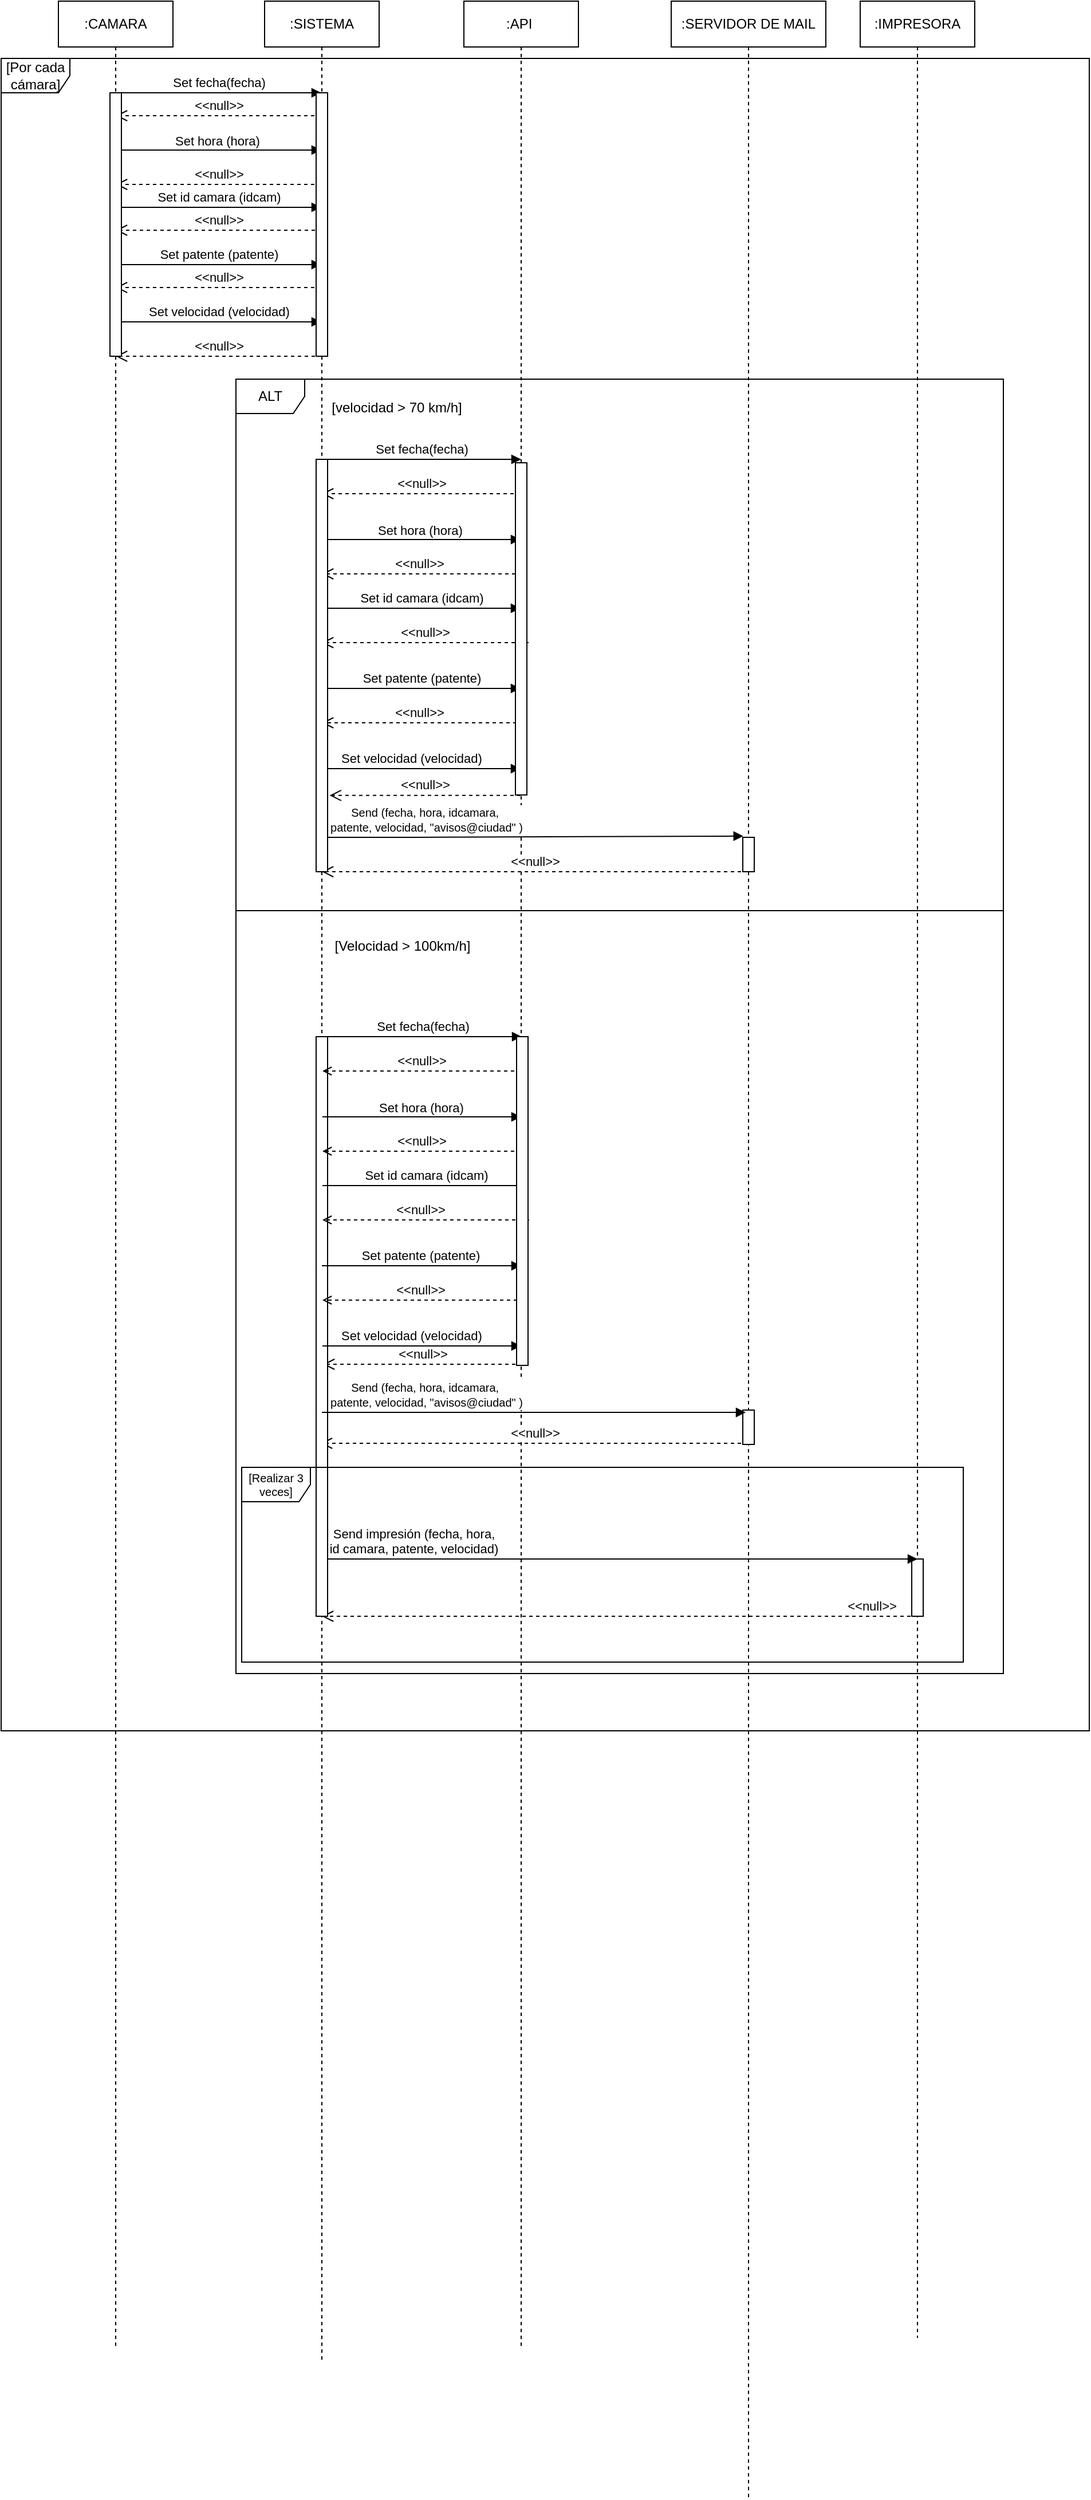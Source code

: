 <mxfile version="20.5.1" type="google"><diagram id="1CEBPfiqJCGZMDvZR946" name="DIAGRAMA DE SECUENCIA TRABAJO FINAL"><mxGraphModel dx="1695" dy="450" grid="1" gridSize="10" guides="1" tooltips="1" connect="1" arrows="1" fold="1" page="1" pageScale="1" pageWidth="827" pageHeight="1169" math="0" shadow="0"><root><mxCell id="0"/><mxCell id="1" parent="0"/><mxCell id="T07_WvlkflrRYIirdyk2-1" value=":IMPRESORA" style="shape=umlLifeline;perimeter=lifelinePerimeter;whiteSpace=wrap;html=1;container=1;collapsible=0;recursiveResize=0;outlineConnect=0;" parent="1" vertex="1"><mxGeometry x="710" y="320" width="100" height="2040" as="geometry"/></mxCell><mxCell id="T07_WvlkflrRYIirdyk2-124" value="&amp;lt;&amp;lt;null&amp;gt;&amp;gt;" style="html=1;verticalAlign=bottom;endArrow=open;dashed=1;endSize=8;rounded=0;strokeWidth=1;" parent="T07_WvlkflrRYIirdyk2-1" target="T07_WvlkflrRYIirdyk2-4" edge="1"><mxGeometry x="-0.846" relative="1" as="geometry"><mxPoint x="50" y="1410" as="sourcePoint"/><mxPoint x="-30" y="1410" as="targetPoint"/><mxPoint as="offset"/></mxGeometry></mxCell><mxCell id="T07_WvlkflrRYIirdyk2-142" value="" style="html=1;points=[];perimeter=orthogonalPerimeter;fontSize=10;" parent="T07_WvlkflrRYIirdyk2-1" vertex="1"><mxGeometry x="45" y="1360" width="10" height="50" as="geometry"/></mxCell><mxCell id="T07_WvlkflrRYIirdyk2-2" value=":SERVIDOR DE MAIL" style="shape=umlLifeline;perimeter=lifelinePerimeter;whiteSpace=wrap;html=1;container=1;collapsible=0;recursiveResize=0;outlineConnect=0;" parent="1" vertex="1"><mxGeometry x="545" y="320" width="135" height="2180" as="geometry"/></mxCell><mxCell id="T07_WvlkflrRYIirdyk2-47" value="ALT" style="shape=umlFrame;whiteSpace=wrap;html=1;" parent="T07_WvlkflrRYIirdyk2-2" vertex="1"><mxGeometry x="-380" y="330" width="670" height="1130" as="geometry"/></mxCell><mxCell id="T07_WvlkflrRYIirdyk2-48" value="[velocidad &amp;gt; 70 km/h]" style="text;html=1;align=center;verticalAlign=middle;resizable=0;points=[];autosize=1;strokeColor=none;fillColor=none;" parent="T07_WvlkflrRYIirdyk2-2" vertex="1"><mxGeometry x="-310" y="340" width="140" height="30" as="geometry"/></mxCell><mxCell id="T07_WvlkflrRYIirdyk2-88" value="[Velocidad &amp;gt; 100km/h]" style="text;html=1;align=center;verticalAlign=middle;resizable=0;points=[];autosize=1;strokeColor=none;fillColor=none;" parent="T07_WvlkflrRYIirdyk2-2" vertex="1"><mxGeometry x="-305" y="810" width="140" height="30" as="geometry"/></mxCell><mxCell id="T07_WvlkflrRYIirdyk2-143" value="" style="line;strokeWidth=1;fillColor=none;align=left;verticalAlign=middle;spacingTop=-1;spacingLeft=3;spacingRight=3;rotatable=0;labelPosition=right;points=[];portConstraint=eastwest;strokeColor=inherit;fontSize=10;" parent="T07_WvlkflrRYIirdyk2-2" vertex="1"><mxGeometry x="-380" y="790" width="670" height="8" as="geometry"/></mxCell><mxCell id="T07_WvlkflrRYIirdyk2-3" value=":API&amp;nbsp;" style="shape=umlLifeline;perimeter=lifelinePerimeter;whiteSpace=wrap;html=1;container=1;collapsible=0;recursiveResize=0;outlineConnect=0;" parent="1" vertex="1"><mxGeometry x="364" y="320" width="100" height="2050" as="geometry"/></mxCell><mxCell id="T07_WvlkflrRYIirdyk2-20" value="Set id camara (idcam)" style="html=1;verticalAlign=bottom;endArrow=block;rounded=0;" parent="T07_WvlkflrRYIirdyk2-3" target="T07_WvlkflrRYIirdyk2-3" edge="1"><mxGeometry width="80" relative="1" as="geometry"><mxPoint x="-124" y="530" as="sourcePoint"/><mxPoint x="55.5" y="530" as="targetPoint"/><mxPoint as="offset"/></mxGeometry></mxCell><mxCell id="T07_WvlkflrRYIirdyk2-21" value="Set patente (patente)" style="html=1;verticalAlign=bottom;endArrow=block;rounded=0;" parent="T07_WvlkflrRYIirdyk2-3" source="T07_WvlkflrRYIirdyk2-4" edge="1"><mxGeometry width="80" relative="1" as="geometry"><mxPoint x="-130" y="600" as="sourcePoint"/><mxPoint x="49.5" y="600" as="targetPoint"/><mxPoint as="offset"/></mxGeometry></mxCell><mxCell id="T07_WvlkflrRYIirdyk2-139" value="&amp;lt;&amp;lt;null&amp;gt;&amp;gt;" style="html=1;verticalAlign=bottom;endArrow=open;dashed=1;endSize=8;rounded=0;" parent="T07_WvlkflrRYIirdyk2-3" edge="1"><mxGeometry relative="1" as="geometry"><mxPoint x="51" y="1190" as="sourcePoint"/><mxPoint x="-123" y="1190" as="targetPoint"/></mxGeometry></mxCell><mxCell id="T07_WvlkflrRYIirdyk2-4" value=":SISTEMA" style="shape=umlLifeline;perimeter=lifelinePerimeter;whiteSpace=wrap;html=1;container=1;collapsible=0;recursiveResize=0;outlineConnect=0;" parent="1" vertex="1"><mxGeometry x="190" y="320" width="100" height="2060" as="geometry"/></mxCell><mxCell id="T07_WvlkflrRYIirdyk2-109" value="&amp;lt;&amp;lt;null&amp;gt;&amp;gt;" style="html=1;verticalAlign=bottom;endArrow=open;dashed=1;endSize=8;rounded=0;" parent="T07_WvlkflrRYIirdyk2-4" target="T07_WvlkflrRYIirdyk2-5" edge="1"><mxGeometry relative="1" as="geometry"><mxPoint x="50" y="310" as="sourcePoint"/><mxPoint x="-30" y="310" as="targetPoint"/></mxGeometry></mxCell><mxCell id="T07_WvlkflrRYIirdyk2-5" value=":CAMARA" style="shape=umlLifeline;perimeter=lifelinePerimeter;whiteSpace=wrap;html=1;container=1;collapsible=0;recursiveResize=0;outlineConnect=0;" parent="1" vertex="1"><mxGeometry x="10" y="320" width="100" height="2050" as="geometry"/></mxCell><mxCell id="T07_WvlkflrRYIirdyk2-6" value="Set fecha(fecha)" style="html=1;verticalAlign=bottom;endArrow=block;rounded=0;" parent="T07_WvlkflrRYIirdyk2-5" target="T07_WvlkflrRYIirdyk2-4" edge="1"><mxGeometry width="80" relative="1" as="geometry"><mxPoint x="50" y="80" as="sourcePoint"/><mxPoint x="130" y="80" as="targetPoint"/></mxGeometry></mxCell><mxCell id="T07_WvlkflrRYIirdyk2-9" value="&amp;lt;&amp;lt;null&amp;gt;&amp;gt;" style="html=1;verticalAlign=bottom;endArrow=open;dashed=1;endSize=8;rounded=0;" parent="1" source="T07_WvlkflrRYIirdyk2-4" target="T07_WvlkflrRYIirdyk2-5" edge="1"><mxGeometry relative="1" as="geometry"><mxPoint x="240" y="500" as="sourcePoint"/><mxPoint x="110" y="510" as="targetPoint"/><mxPoint as="offset"/><Array as="points"><mxPoint x="150" y="480"/></Array></mxGeometry></mxCell><mxCell id="T07_WvlkflrRYIirdyk2-10" value="Set id camara (idcam)" style="html=1;verticalAlign=bottom;endArrow=block;rounded=0;" parent="1" source="T07_WvlkflrRYIirdyk2-5" target="T07_WvlkflrRYIirdyk2-4" edge="1"><mxGeometry width="80" relative="1" as="geometry"><mxPoint x="70" y="530" as="sourcePoint"/><mxPoint x="140" y="530" as="targetPoint"/><mxPoint as="offset"/><Array as="points"><mxPoint x="220" y="500"/></Array></mxGeometry></mxCell><mxCell id="T07_WvlkflrRYIirdyk2-13" value="&amp;lt;&amp;lt;null&amp;gt;&amp;gt;" style="html=1;verticalAlign=bottom;endArrow=open;dashed=1;endSize=8;rounded=0;" parent="1" source="T07_WvlkflrRYIirdyk2-4" target="T07_WvlkflrRYIirdyk2-5" edge="1"><mxGeometry relative="1" as="geometry"><mxPoint x="240" y="630" as="sourcePoint"/><mxPoint x="160" y="630" as="targetPoint"/><Array as="points"><mxPoint x="140" y="570"/></Array></mxGeometry></mxCell><mxCell id="T07_WvlkflrRYIirdyk2-18" value="Set fecha(fecha)" style="html=1;verticalAlign=bottom;endArrow=block;rounded=0;" parent="1" edge="1"><mxGeometry width="80" relative="1" as="geometry"><mxPoint x="240" y="720" as="sourcePoint"/><mxPoint x="414" y="720" as="targetPoint"/></mxGeometry></mxCell><mxCell id="T07_WvlkflrRYIirdyk2-19" value="Set hora (hora)&amp;nbsp;" style="html=1;verticalAlign=bottom;endArrow=block;rounded=0;" parent="1" target="T07_WvlkflrRYIirdyk2-3" edge="1"><mxGeometry x="0.003" width="80" relative="1" as="geometry"><mxPoint x="240" y="790" as="sourcePoint"/><mxPoint x="410" y="790" as="targetPoint"/><mxPoint y="1" as="offset"/></mxGeometry></mxCell><mxCell id="T07_WvlkflrRYIirdyk2-23" value="Set velocidad (velocidad)" style="html=1;verticalAlign=bottom;endArrow=block;rounded=0;" parent="1" target="T07_WvlkflrRYIirdyk2-3" edge="1"><mxGeometry x="-0.109" width="80" relative="1" as="geometry"><mxPoint x="240" y="990" as="sourcePoint"/><mxPoint x="410" y="990" as="targetPoint"/><mxPoint as="offset"/></mxGeometry></mxCell><mxCell id="T07_WvlkflrRYIirdyk2-24" value="&amp;lt;&amp;lt;null&amp;gt;&amp;gt;" style="html=1;verticalAlign=bottom;endArrow=open;dashed=1;endSize=8;rounded=0;" parent="1" edge="1"><mxGeometry relative="1" as="geometry"><mxPoint x="413.5" y="750" as="sourcePoint"/><mxPoint x="240" y="750" as="targetPoint"/><Array as="points"><mxPoint x="353.5" y="750"/></Array></mxGeometry></mxCell><mxCell id="T07_WvlkflrRYIirdyk2-25" value="&amp;lt;&amp;lt;null&amp;gt;&amp;gt;" style="html=1;verticalAlign=bottom;endArrow=open;dashed=1;endSize=8;rounded=0;" parent="1" source="T07_WvlkflrRYIirdyk2-130" edge="1"><mxGeometry relative="1" as="geometry"><mxPoint x="400" y="820" as="sourcePoint"/><mxPoint x="240" y="820" as="targetPoint"/><Array as="points"><mxPoint x="353.5" y="820"/></Array></mxGeometry></mxCell><mxCell id="T07_WvlkflrRYIirdyk2-27" value="&amp;lt;&amp;lt;null&amp;gt;&amp;gt;" style="html=1;verticalAlign=bottom;endArrow=open;dashed=1;endSize=8;rounded=0;" parent="1" edge="1"><mxGeometry relative="1" as="geometry"><mxPoint x="420.5" y="880" as="sourcePoint"/><mxPoint x="240" y="880" as="targetPoint"/><Array as="points"><mxPoint x="360.5" y="880"/></Array></mxGeometry></mxCell><mxCell id="T07_WvlkflrRYIirdyk2-28" value="&amp;lt;&amp;lt;null&amp;gt;&amp;gt;" style="html=1;verticalAlign=bottom;endArrow=open;dashed=1;endSize=8;rounded=0;" parent="1" edge="1"><mxGeometry relative="1" as="geometry"><mxPoint x="410" y="950" as="sourcePoint"/><mxPoint x="240" y="950" as="targetPoint"/><Array as="points"><mxPoint x="360.5" y="950"/></Array></mxGeometry></mxCell><mxCell id="T07_WvlkflrRYIirdyk2-7" value="&amp;lt;&amp;lt;null&amp;gt;&amp;gt;" style="html=1;verticalAlign=bottom;endArrow=open;dashed=1;endSize=8;rounded=0;" parent="1" source="T07_WvlkflrRYIirdyk2-4" target="T07_WvlkflrRYIirdyk2-5" edge="1"><mxGeometry x="-0.003" relative="1" as="geometry"><mxPoint x="240" y="430" as="sourcePoint"/><mxPoint x="160" y="430" as="targetPoint"/><mxPoint as="offset"/><Array as="points"><mxPoint x="160" y="420"/></Array></mxGeometry></mxCell><mxCell id="T07_WvlkflrRYIirdyk2-8" value="Set hora (hora)&amp;nbsp;" style="html=1;verticalAlign=bottom;endArrow=block;rounded=0;" parent="1" source="T07_WvlkflrRYIirdyk2-5" target="T07_WvlkflrRYIirdyk2-4" edge="1"><mxGeometry x="0.003" width="80" relative="1" as="geometry"><mxPoint x="60" y="469.5" as="sourcePoint"/><mxPoint x="140" y="469.5" as="targetPoint"/><mxPoint y="1" as="offset"/><Array as="points"><mxPoint x="170" y="450"/></Array></mxGeometry></mxCell><mxCell id="T07_WvlkflrRYIirdyk2-12" value="Set patente (patente)" style="html=1;verticalAlign=bottom;endArrow=block;rounded=0;" parent="1" source="T07_WvlkflrRYIirdyk2-5" target="T07_WvlkflrRYIirdyk2-4" edge="1"><mxGeometry width="80" relative="1" as="geometry"><mxPoint x="60" y="590" as="sourcePoint"/><mxPoint x="140" y="590" as="targetPoint"/><mxPoint as="offset"/><Array as="points"><mxPoint x="150" y="550"/></Array></mxGeometry></mxCell><mxCell id="T07_WvlkflrRYIirdyk2-14" value="Set velocidad (velocidad)" style="html=1;verticalAlign=bottom;endArrow=block;rounded=0;" parent="1" source="T07_WvlkflrRYIirdyk2-5" target="T07_WvlkflrRYIirdyk2-4" edge="1"><mxGeometry width="80" relative="1" as="geometry"><mxPoint x="60" y="660" as="sourcePoint"/><mxPoint x="140" y="660" as="targetPoint"/><Array as="points"><mxPoint x="150" y="600"/></Array></mxGeometry></mxCell><mxCell id="T07_WvlkflrRYIirdyk2-46" value="&amp;lt;&amp;lt;null&amp;gt;&amp;gt;" style="html=1;verticalAlign=bottom;endArrow=open;dashed=1;endSize=8;rounded=0;" parent="1" edge="1"><mxGeometry relative="1" as="geometry"><mxPoint x="240" y="520" as="sourcePoint"/><mxPoint x="60" y="520" as="targetPoint"/><Array as="points"><mxPoint x="140.5" y="520"/></Array></mxGeometry></mxCell><mxCell id="T07_WvlkflrRYIirdyk2-107" value="&lt;font style=&quot;font-size: 10px;&quot;&gt;Send (fecha, hora, idcamara,&amp;nbsp;&lt;br&gt;patente, velocidad, &quot;avisos@ciudad&quot; )&lt;/font&gt;" style="html=1;verticalAlign=bottom;endArrow=block;rounded=0;entryX=0.039;entryY=-0.037;entryDx=0;entryDy=0;entryPerimeter=0;" parent="1" target="T07_WvlkflrRYIirdyk2-140" edge="1"><mxGeometry x="-0.5" width="80" relative="1" as="geometry"><mxPoint x="240" y="1050" as="sourcePoint"/><mxPoint x="603" y="1050" as="targetPoint"/><Array as="points"><mxPoint x="320" y="1050"/></Array><mxPoint x="-1" as="offset"/></mxGeometry></mxCell><mxCell id="T07_WvlkflrRYIirdyk2-108" value="&amp;lt;&amp;lt;null&amp;gt;&amp;gt;" style="html=1;verticalAlign=bottom;endArrow=open;dashed=1;endSize=8;rounded=0;" parent="1" source="T07_WvlkflrRYIirdyk2-2" target="T07_WvlkflrRYIirdyk2-4" edge="1"><mxGeometry relative="1" as="geometry"><mxPoint x="610" y="1080" as="sourcePoint"/><mxPoint x="530" y="1080" as="targetPoint"/><Array as="points"><mxPoint x="510" y="1080"/></Array></mxGeometry></mxCell><mxCell id="T07_WvlkflrRYIirdyk2-100" value="&amp;lt;&amp;lt;null&amp;gt;&amp;gt;" style="html=1;verticalAlign=bottom;endArrow=open;dashed=1;endSize=8;rounded=0;" parent="1" source="T07_WvlkflrRYIirdyk2-2" edge="1"><mxGeometry relative="1" as="geometry"><mxPoint x="605" y="1820" as="sourcePoint"/><mxPoint x="239" y="1579" as="targetPoint"/></mxGeometry></mxCell><mxCell id="T07_WvlkflrRYIirdyk2-123" value="&lt;font style=&quot;font-size: 11px;&quot;&gt;Send impresión (fecha, hora, &lt;br&gt;id camara, patente, velocidad)&lt;/font&gt;" style="html=1;verticalAlign=bottom;endArrow=block;rounded=0;strokeWidth=1;endSize=6;" parent="1" source="T07_WvlkflrRYIirdyk2-4" edge="1"><mxGeometry x="-0.69" width="80" relative="1" as="geometry"><mxPoint x="410" y="1680" as="sourcePoint"/><mxPoint x="760" y="1680" as="targetPoint"/><mxPoint x="-1" as="offset"/></mxGeometry></mxCell><mxCell id="T07_WvlkflrRYIirdyk2-125" value="[Por cada cámara]" style="shape=umlFrame;whiteSpace=wrap;html=1;container=0;" parent="1" vertex="1"><mxGeometry x="-40" y="370" width="950" height="1460" as="geometry"/></mxCell><mxCell id="T07_WvlkflrRYIirdyk2-126" value="" style="html=1;points=[];perimeter=orthogonalPerimeter;" parent="1" vertex="1"><mxGeometry x="55" y="400" width="10" height="230" as="geometry"/></mxCell><mxCell id="T07_WvlkflrRYIirdyk2-127" value="" style="html=1;points=[];perimeter=orthogonalPerimeter;" parent="1" vertex="1"><mxGeometry x="235" y="400" width="10" height="230" as="geometry"/></mxCell><mxCell id="T07_WvlkflrRYIirdyk2-128" value="" style="html=1;points=[];perimeter=orthogonalPerimeter;" parent="1" vertex="1"><mxGeometry x="235" y="720" width="10" height="360" as="geometry"/></mxCell><mxCell id="T07_WvlkflrRYIirdyk2-129" value="" style="html=1;points=[];perimeter=orthogonalPerimeter;fontSize=10;" parent="1" vertex="1"><mxGeometry x="235" y="1224" width="10" height="506" as="geometry"/></mxCell><mxCell id="T07_WvlkflrRYIirdyk2-130" value="" style="html=1;points=[];perimeter=orthogonalPerimeter;fontSize=10;" parent="1" vertex="1"><mxGeometry x="409" y="723" width="10" height="290" as="geometry"/></mxCell><mxCell id="T07_WvlkflrRYIirdyk2-134" value="&amp;lt;&amp;lt;null&amp;gt;&amp;gt;" style="html=1;verticalAlign=bottom;endArrow=open;dashed=1;endSize=8;rounded=0;entryX=1.178;entryY=0.815;entryDx=0;entryDy=0;entryPerimeter=0;" parent="1" source="T07_WvlkflrRYIirdyk2-3" target="T07_WvlkflrRYIirdyk2-128" edge="1"><mxGeometry relative="1" as="geometry"><mxPoint x="597.61" y="1010" as="sourcePoint"/><mxPoint x="234.999" y="1010" as="targetPoint"/><Array as="points"/></mxGeometry></mxCell><mxCell id="T07_WvlkflrRYIirdyk2-69" value="Set id camara (idcam)" style="html=1;verticalAlign=bottom;endArrow=block;rounded=0;endSize=6;strokeWidth=1;" parent="1" edge="1"><mxGeometry width="80" relative="1" as="geometry"><mxPoint x="240.5" y="1354" as="sourcePoint"/><mxPoint x="420" y="1354" as="targetPoint"/><mxPoint as="offset"/></mxGeometry></mxCell><mxCell id="T07_WvlkflrRYIirdyk2-70" value="Set patente (patente)" style="html=1;verticalAlign=bottom;endArrow=block;rounded=0;endSize=6;strokeWidth=1;" parent="1" edge="1"><mxGeometry x="-0.017" width="80" relative="1" as="geometry"><mxPoint x="240" y="1424" as="sourcePoint"/><mxPoint x="414" y="1424" as="targetPoint"/><mxPoint as="offset"/></mxGeometry></mxCell><mxCell id="T07_WvlkflrRYIirdyk2-71" value="Set fecha(fecha)" style="html=1;verticalAlign=bottom;endArrow=block;rounded=0;endSize=6;strokeWidth=1;" parent="1" edge="1"><mxGeometry width="80" relative="1" as="geometry"><mxPoint x="240.5" y="1224" as="sourcePoint"/><mxPoint x="414.5" y="1224" as="targetPoint"/></mxGeometry></mxCell><mxCell id="T07_WvlkflrRYIirdyk2-72" value="Set hora (hora)&amp;nbsp;" style="html=1;verticalAlign=bottom;endArrow=block;rounded=0;endSize=6;strokeWidth=1;" parent="1" edge="1"><mxGeometry x="0.003" width="80" relative="1" as="geometry"><mxPoint x="240.5" y="1294" as="sourcePoint"/><mxPoint x="414" y="1294" as="targetPoint"/><mxPoint y="1" as="offset"/></mxGeometry></mxCell><mxCell id="T07_WvlkflrRYIirdyk2-73" value="Set velocidad (velocidad)" style="html=1;verticalAlign=bottom;endArrow=block;rounded=0;endSize=6;strokeWidth=1;" parent="1" edge="1"><mxGeometry x="-0.109" width="80" relative="1" as="geometry"><mxPoint x="240.5" y="1494" as="sourcePoint"/><mxPoint x="414" y="1494" as="targetPoint"/><mxPoint as="offset"/></mxGeometry></mxCell><mxCell id="T07_WvlkflrRYIirdyk2-74" value="&amp;lt;&amp;lt;null&amp;gt;&amp;gt;" style="html=1;verticalAlign=bottom;endArrow=open;dashed=1;endSize=6;rounded=0;strokeWidth=1;" parent="1" edge="1"><mxGeometry relative="1" as="geometry"><mxPoint x="414" y="1254" as="sourcePoint"/><mxPoint x="240.5" y="1254" as="targetPoint"/><Array as="points"><mxPoint x="355.5" y="1254"/></Array></mxGeometry></mxCell><mxCell id="T07_WvlkflrRYIirdyk2-75" value="&amp;lt;&amp;lt;null&amp;gt;&amp;gt;" style="html=1;verticalAlign=bottom;endArrow=open;dashed=1;endSize=6;rounded=0;strokeWidth=1;" parent="1" edge="1"><mxGeometry relative="1" as="geometry"><mxPoint x="414" y="1324" as="sourcePoint"/><mxPoint x="240.5" y="1324" as="targetPoint"/><Array as="points"><mxPoint x="355.5" y="1324"/></Array></mxGeometry></mxCell><mxCell id="T07_WvlkflrRYIirdyk2-76" value="&amp;lt;&amp;lt;null&amp;gt;&amp;gt;" style="html=1;verticalAlign=bottom;endArrow=open;dashed=1;endSize=6;rounded=0;strokeWidth=1;" parent="1" edge="1"><mxGeometry x="0.058" relative="1" as="geometry"><mxPoint x="421" y="1384" as="sourcePoint"/><mxPoint x="240.5" y="1384" as="targetPoint"/><Array as="points"><mxPoint x="365.5" y="1384"/></Array><mxPoint as="offset"/></mxGeometry></mxCell><mxCell id="T07_WvlkflrRYIirdyk2-77" value="&amp;lt;&amp;lt;null&amp;gt;&amp;gt;" style="html=1;verticalAlign=bottom;endArrow=open;dashed=1;endSize=6;rounded=0;strokeWidth=1;" parent="1" edge="1"><mxGeometry relative="1" as="geometry"><mxPoint x="410.5" y="1454" as="sourcePoint"/><mxPoint x="240.5" y="1454" as="targetPoint"/><Array as="points"><mxPoint x="365.5" y="1454"/></Array></mxGeometry></mxCell><mxCell id="T07_WvlkflrRYIirdyk2-138" value="" style="html=1;points=[];perimeter=orthogonalPerimeter;fontSize=10;" parent="1" vertex="1"><mxGeometry x="410" y="1224" width="10" height="287" as="geometry"/></mxCell><mxCell id="T07_WvlkflrRYIirdyk2-140" value="" style="html=1;points=[];perimeter=orthogonalPerimeter;fontSize=10;" parent="1" vertex="1"><mxGeometry x="607.5" y="1050" width="10" height="30" as="geometry"/></mxCell><mxCell id="T07_WvlkflrRYIirdyk2-141" value="" style="html=1;points=[];perimeter=orthogonalPerimeter;fontSize=10;" parent="1" vertex="1"><mxGeometry x="607.5" y="1550" width="10" height="30" as="geometry"/></mxCell><mxCell id="T07_WvlkflrRYIirdyk2-99" value="&lt;font style=&quot;font-size: 10px;&quot;&gt;Send (fecha, hora, idcamara,&amp;nbsp;&lt;br&gt;patente, velocidad, &quot;avisos@ciudad&quot; )&lt;/font&gt;" style="html=1;verticalAlign=bottom;endArrow=block;rounded=0;entryX=0.25;entryY=0.067;entryDx=0;entryDy=0;entryPerimeter=0;" parent="1" source="T07_WvlkflrRYIirdyk2-4" target="T07_WvlkflrRYIirdyk2-141" edge="1"><mxGeometry x="-0.506" width="80" relative="1" as="geometry"><mxPoint x="225" y="1520" as="sourcePoint"/><mxPoint x="606" y="1552" as="targetPoint"/><Array as="points"/><mxPoint x="-1" as="offset"/></mxGeometry></mxCell><mxCell id="T07_WvlkflrRYIirdyk2-144" value="[Realizar 3 veces]" style="shape=umlFrame;whiteSpace=wrap;html=1;fontSize=10;" parent="1" vertex="1"><mxGeometry x="170" y="1600" width="630" height="170" as="geometry"/></mxCell></root></mxGraphModel></diagram></mxfile>
